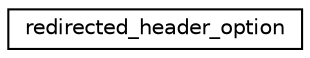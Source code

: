 digraph "Graphical Class Hierarchy"
{
 // LATEX_PDF_SIZE
  edge [fontname="Helvetica",fontsize="10",labelfontname="Helvetica",labelfontsize="10"];
  node [fontname="Helvetica",fontsize="10",shape=record];
  rankdir="LR";
  Node0 [label="redirected_header_option",height=0.2,width=0.4,color="black", fillcolor="white", style="filled",URL="$structredirected__header__option.html",tooltip=" "];
}
